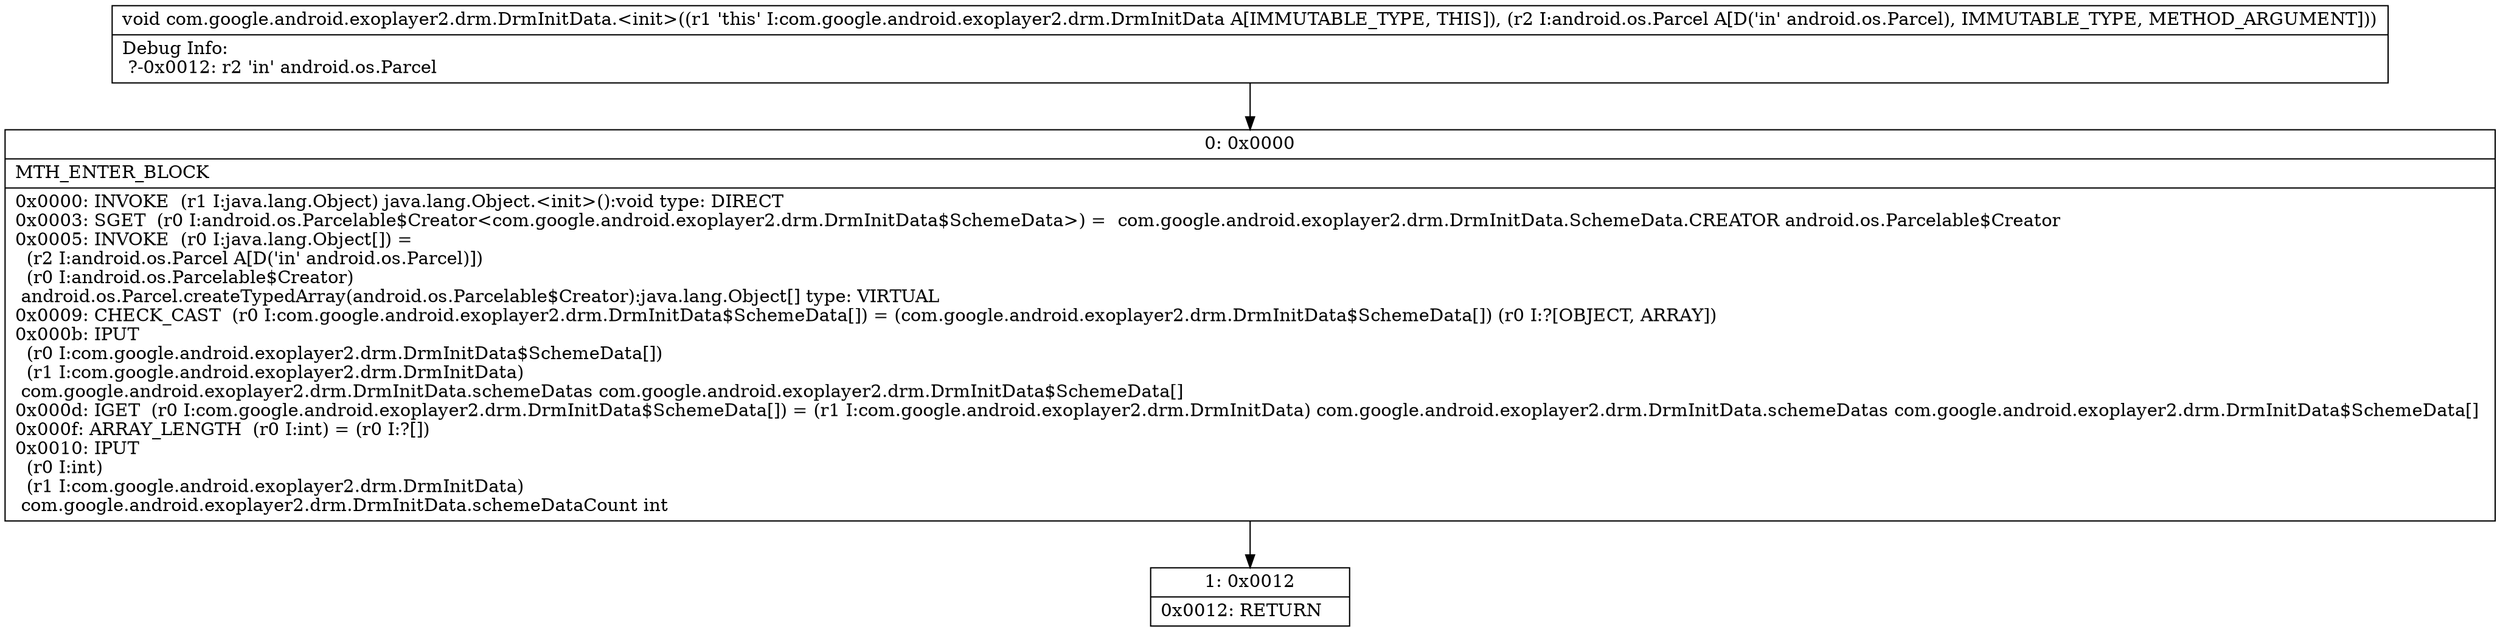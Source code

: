 digraph "CFG forcom.google.android.exoplayer2.drm.DrmInitData.\<init\>(Landroid\/os\/Parcel;)V" {
Node_0 [shape=record,label="{0\:\ 0x0000|MTH_ENTER_BLOCK\l|0x0000: INVOKE  (r1 I:java.lang.Object) java.lang.Object.\<init\>():void type: DIRECT \l0x0003: SGET  (r0 I:android.os.Parcelable$Creator\<com.google.android.exoplayer2.drm.DrmInitData$SchemeData\>) =  com.google.android.exoplayer2.drm.DrmInitData.SchemeData.CREATOR android.os.Parcelable$Creator \l0x0005: INVOKE  (r0 I:java.lang.Object[]) = \l  (r2 I:android.os.Parcel A[D('in' android.os.Parcel)])\l  (r0 I:android.os.Parcelable$Creator)\l android.os.Parcel.createTypedArray(android.os.Parcelable$Creator):java.lang.Object[] type: VIRTUAL \l0x0009: CHECK_CAST  (r0 I:com.google.android.exoplayer2.drm.DrmInitData$SchemeData[]) = (com.google.android.exoplayer2.drm.DrmInitData$SchemeData[]) (r0 I:?[OBJECT, ARRAY]) \l0x000b: IPUT  \l  (r0 I:com.google.android.exoplayer2.drm.DrmInitData$SchemeData[])\l  (r1 I:com.google.android.exoplayer2.drm.DrmInitData)\l com.google.android.exoplayer2.drm.DrmInitData.schemeDatas com.google.android.exoplayer2.drm.DrmInitData$SchemeData[] \l0x000d: IGET  (r0 I:com.google.android.exoplayer2.drm.DrmInitData$SchemeData[]) = (r1 I:com.google.android.exoplayer2.drm.DrmInitData) com.google.android.exoplayer2.drm.DrmInitData.schemeDatas com.google.android.exoplayer2.drm.DrmInitData$SchemeData[] \l0x000f: ARRAY_LENGTH  (r0 I:int) = (r0 I:?[]) \l0x0010: IPUT  \l  (r0 I:int)\l  (r1 I:com.google.android.exoplayer2.drm.DrmInitData)\l com.google.android.exoplayer2.drm.DrmInitData.schemeDataCount int \l}"];
Node_1 [shape=record,label="{1\:\ 0x0012|0x0012: RETURN   \l}"];
MethodNode[shape=record,label="{void com.google.android.exoplayer2.drm.DrmInitData.\<init\>((r1 'this' I:com.google.android.exoplayer2.drm.DrmInitData A[IMMUTABLE_TYPE, THIS]), (r2 I:android.os.Parcel A[D('in' android.os.Parcel), IMMUTABLE_TYPE, METHOD_ARGUMENT]))  | Debug Info:\l  ?\-0x0012: r2 'in' android.os.Parcel\l}"];
MethodNode -> Node_0;
Node_0 -> Node_1;
}

